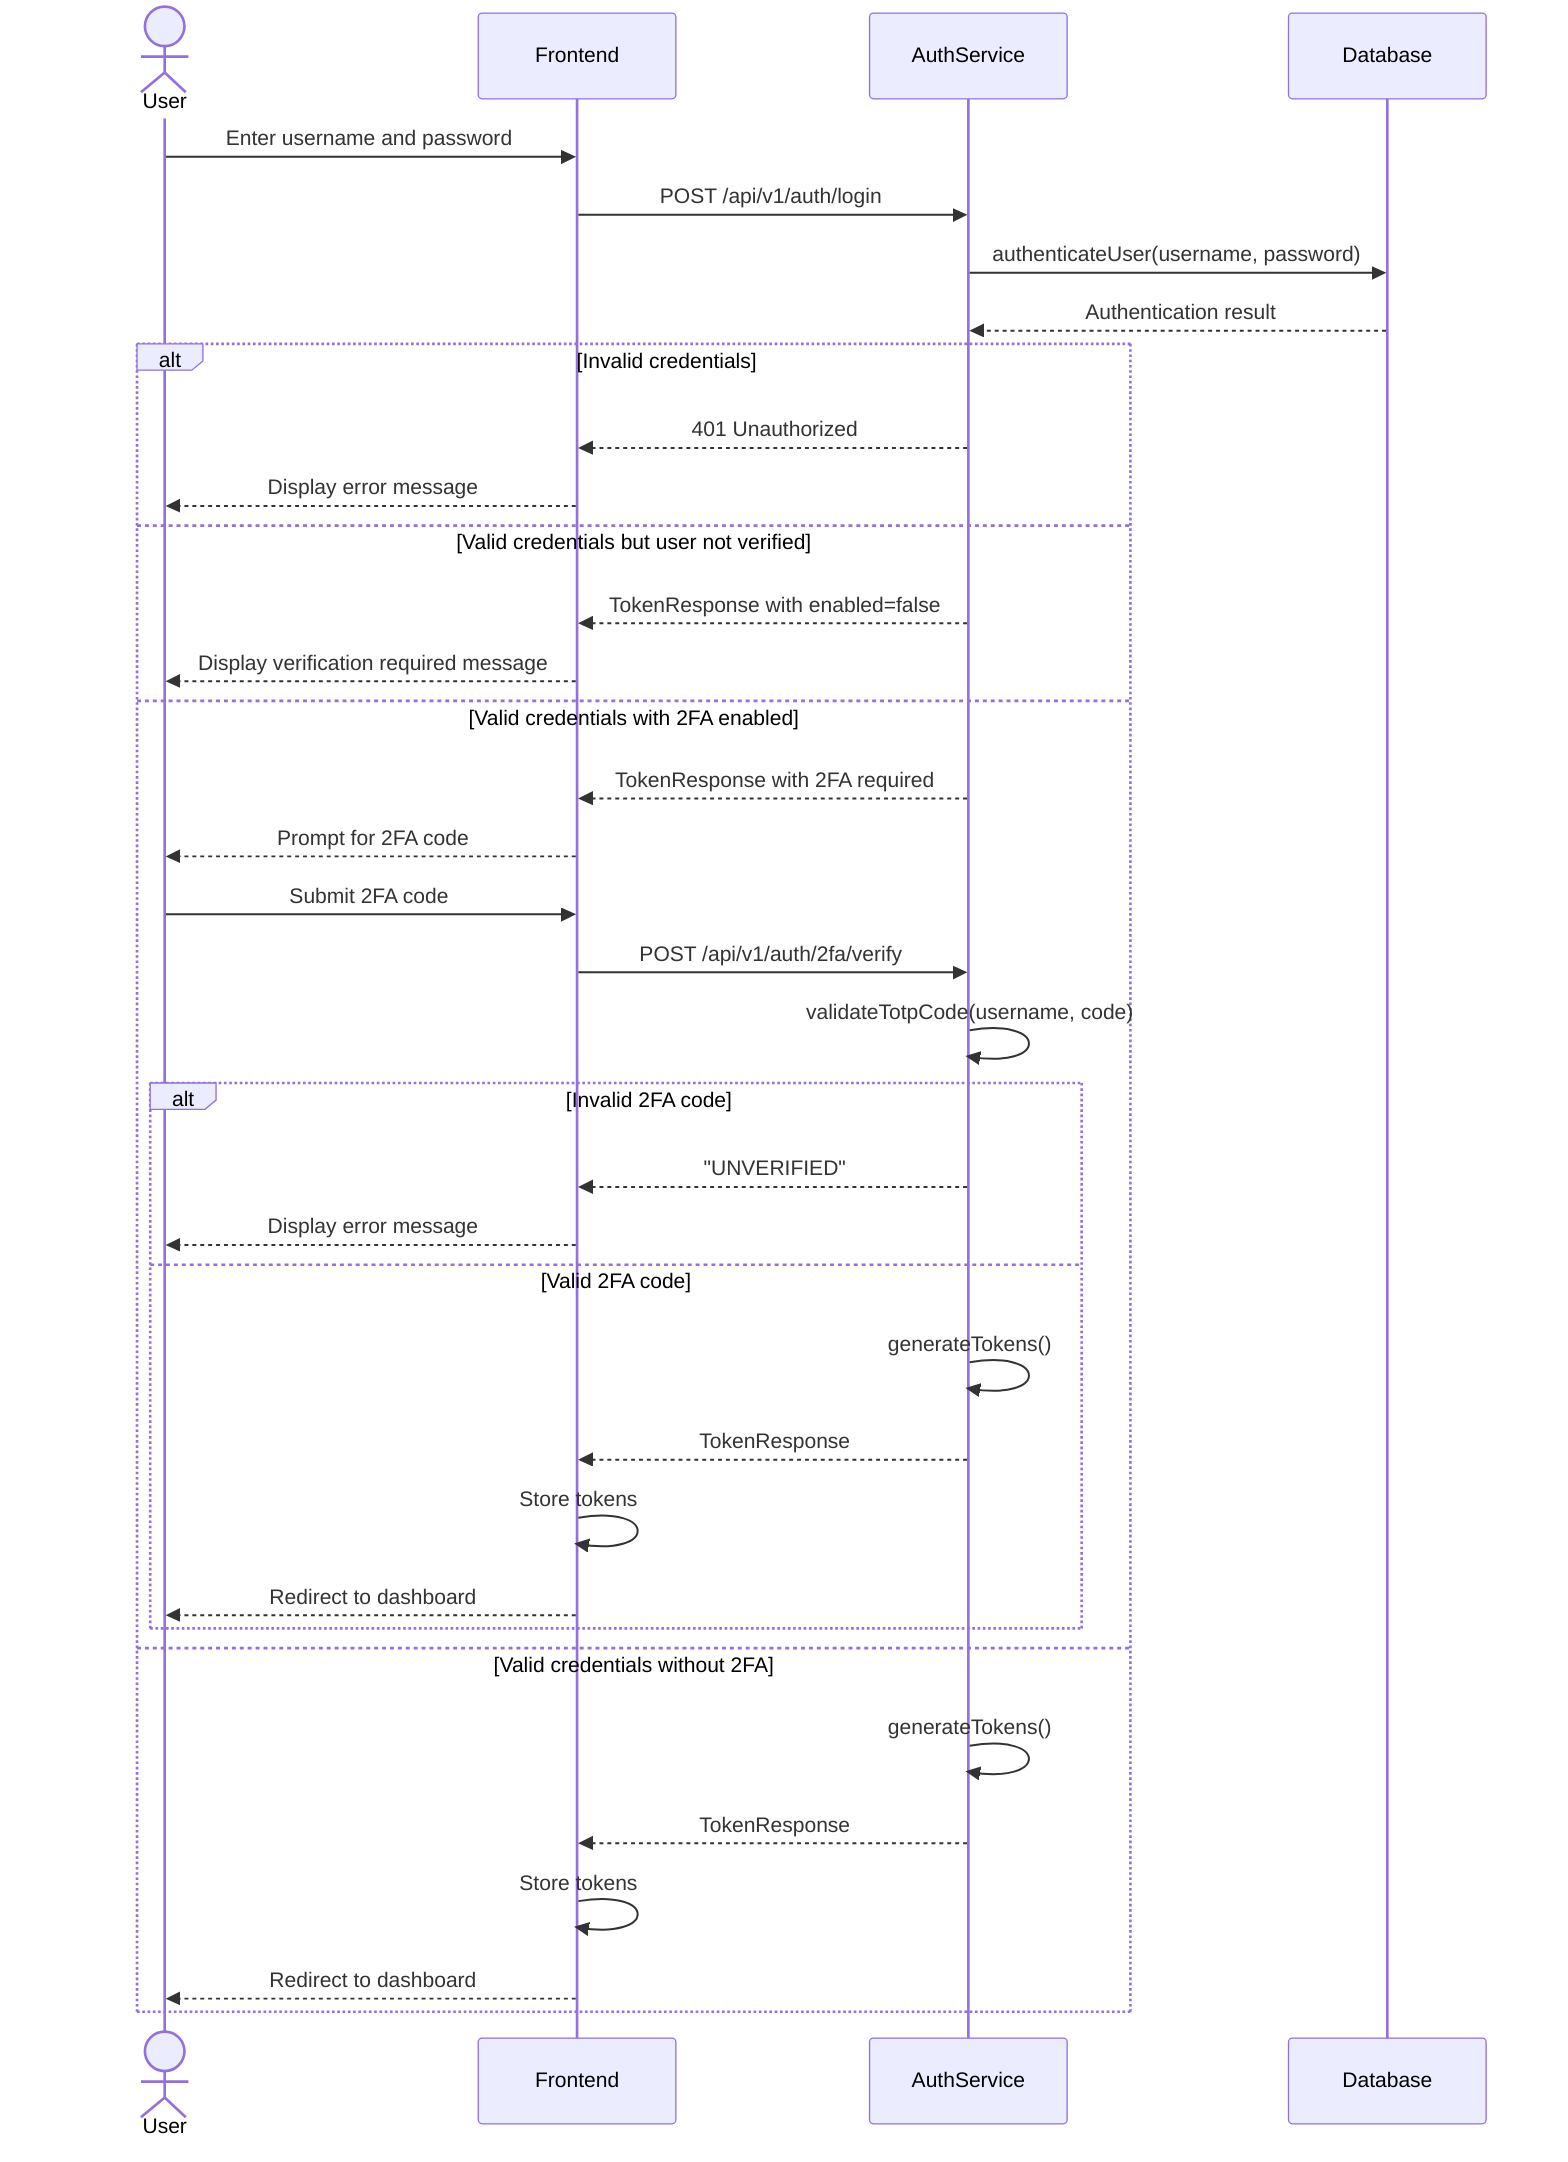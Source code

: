 sequenceDiagram
    actor User
    participant Frontend
    participant AuthService
    participant Database
    
    User->>Frontend: Enter username and password
    Frontend->>AuthService: POST /api/v1/auth/login
    
    AuthService->>Database: authenticateUser(username, password)
    Database-->>AuthService: Authentication result
    
    alt Invalid credentials
        AuthService-->>Frontend: 401 Unauthorized
        Frontend-->>User: Display error message
    else Valid credentials but user not verified
        AuthService-->>Frontend: TokenResponse with enabled=false
        Frontend-->>User: Display verification required message
    else Valid credentials with 2FA enabled
        AuthService-->>Frontend: TokenResponse with 2FA required
        Frontend-->>User: Prompt for 2FA code
        
        User->>Frontend: Submit 2FA code
        Frontend->>AuthService: POST /api/v1/auth/2fa/verify
        
        AuthService->>AuthService: validateTotpCode(username, code)
        
        alt Invalid 2FA code
            AuthService-->>Frontend: "UNVERIFIED"
            Frontend-->>User: Display error message
        else Valid 2FA code
            AuthService->>AuthService: generateTokens()
            AuthService-->>Frontend: TokenResponse
            Frontend->>Frontend: Store tokens
            Frontend-->>User: Redirect to dashboard
        end
    else Valid credentials without 2FA
        AuthService->>AuthService: generateTokens()
        AuthService-->>Frontend: TokenResponse
        Frontend->>Frontend: Store tokens
        Frontend-->>User: Redirect to dashboard
    end